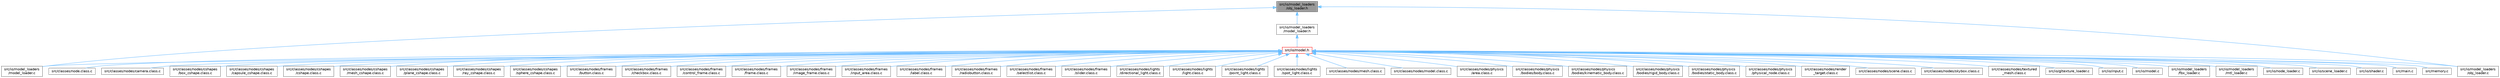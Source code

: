 digraph "src/io/model_loaders/obj_loader.h"
{
 // LATEX_PDF_SIZE
  bgcolor="transparent";
  edge [fontname=Helvetica,fontsize=10,labelfontname=Helvetica,labelfontsize=10];
  node [fontname=Helvetica,fontsize=10,shape=box,height=0.2,width=0.4];
  Node1 [id="Node000001",label="src/io/model_loaders\l/obj_loader.h",height=0.2,width=0.4,color="gray40", fillcolor="grey60", style="filled", fontcolor="black",tooltip=" "];
  Node1 -> Node2 [id="edge52_Node000001_Node000002",dir="back",color="steelblue1",style="solid",tooltip=" "];
  Node2 [id="Node000002",label="src/io/model_loaders\l/model_loader.c",height=0.2,width=0.4,color="grey40", fillcolor="white", style="filled",URL="$model__loader_8c.html",tooltip=" "];
  Node1 -> Node3 [id="edge53_Node000001_Node000003",dir="back",color="steelblue1",style="solid",tooltip=" "];
  Node3 [id="Node000003",label="src/io/model_loaders\l/model_loader.h",height=0.2,width=0.4,color="grey40", fillcolor="white", style="filled",URL="$model__loader_8h.html",tooltip="Header file for model loading functions."];
  Node3 -> Node4 [id="edge54_Node000003_Node000004",dir="back",color="steelblue1",style="solid",tooltip=" "];
  Node4 [id="Node000004",label="src/io/model.h",height=0.2,width=0.4,color="red", fillcolor="#FFF0F0", style="filled",URL="$model_8h.html",tooltip="Defines structures and functions for handling 3D models and their properties."];
  Node4 -> Node5 [id="edge55_Node000004_Node000005",dir="back",color="steelblue1",style="solid",tooltip=" "];
  Node5 [id="Node000005",label="src/classes/node.class.c",height=0.2,width=0.4,color="grey40", fillcolor="white", style="filled",URL="$node_8class_8c.html",tooltip="Implementation of the node class for the ProjetSDLOpenGLL2 project."];
  Node4 -> Node6 [id="edge56_Node000004_Node000006",dir="back",color="steelblue1",style="solid",tooltip=" "];
  Node6 [id="Node000006",label="src/classes/nodes/camera.class.c",height=0.2,width=0.4,color="grey40", fillcolor="white", style="filled",URL="$camera_8class_8c.html",tooltip="This file contains the implementation of the Camera class."];
  Node4 -> Node7 [id="edge57_Node000004_Node000007",dir="back",color="steelblue1",style="solid",tooltip=" "];
  Node7 [id="Node000007",label="src/classes/nodes/cshapes\l/box_cshape.class.c",height=0.2,width=0.4,color="grey40", fillcolor="white", style="filled",URL="$box__cshape_8class_8c.html",tooltip="This source file defines the BoxCShape class and its associated methods."];
  Node4 -> Node8 [id="edge58_Node000004_Node000008",dir="back",color="steelblue1",style="solid",tooltip=" "];
  Node8 [id="Node000008",label="src/classes/nodes/cshapes\l/capsule_cshape.class.c",height=0.2,width=0.4,color="grey40", fillcolor="white", style="filled",URL="$capsule__cshape_8class_8c.html",tooltip="This file defines the implementation of the capsule shape class."];
  Node4 -> Node9 [id="edge59_Node000004_Node000009",dir="back",color="steelblue1",style="solid",tooltip=" "];
  Node9 [id="Node000009",label="src/classes/nodes/cshapes\l/cshape.class.c",height=0.2,width=0.4,color="grey40", fillcolor="white", style="filled",URL="$cshape_8class_8c.html",tooltip="This file defines the implementation of various CShape classes."];
  Node4 -> Node10 [id="edge60_Node000004_Node000010",dir="back",color="steelblue1",style="solid",tooltip=" "];
  Node10 [id="Node000010",label="src/classes/nodes/cshapes\l/mesh_cshape.class.c",height=0.2,width=0.4,color="grey40", fillcolor="white", style="filled",URL="$mesh__cshape_8class_8c.html",tooltip="This file defines the implementation of mesh shapes for the project."];
  Node4 -> Node11 [id="edge61_Node000004_Node000011",dir="back",color="steelblue1",style="solid",tooltip=" "];
  Node11 [id="Node000011",label="src/classes/nodes/cshapes\l/plane_cshape.class.c",height=0.2,width=0.4,color="grey40", fillcolor="white", style="filled",URL="$plane__cshape_8class_8c.html",tooltip="This file defines the implementation of a plane shape class."];
  Node4 -> Node12 [id="edge62_Node000004_Node000012",dir="back",color="steelblue1",style="solid",tooltip=" "];
  Node12 [id="Node000012",label="src/classes/nodes/cshapes\l/ray_cshape.class.c",height=0.2,width=0.4,color="grey40", fillcolor="white", style="filled",URL="$ray__cshape_8class_8c.html",tooltip="This file defines the implementation of ray-casting shapes."];
  Node4 -> Node13 [id="edge63_Node000004_Node000013",dir="back",color="steelblue1",style="solid",tooltip=" "];
  Node13 [id="Node000013",label="src/classes/nodes/cshapes\l/sphere_cshape.class.c",height=0.2,width=0.4,color="grey40", fillcolor="white", style="filled",URL="$sphere__cshape_8class_8c.html",tooltip="This file contains the implementation of the SphereCShape class."];
  Node4 -> Node14 [id="edge64_Node000004_Node000014",dir="back",color="steelblue1",style="solid",tooltip=" "];
  Node14 [id="Node000014",label="src/classes/nodes/frames\l/button.class.c",height=0.2,width=0.4,color="grey40", fillcolor="white", style="filled",URL="$button_8class_8c.html",tooltip="This file defines the Button class and its associated methods."];
  Node4 -> Node15 [id="edge65_Node000004_Node000015",dir="back",color="steelblue1",style="solid",tooltip=" "];
  Node15 [id="Node000015",label="src/classes/nodes/frames\l/checkbox.class.c",height=0.2,width=0.4,color="grey40", fillcolor="white", style="filled",URL="$checkbox_8class_8c.html",tooltip="Implementation of the Checkbox class for the GUI framework."];
  Node4 -> Node16 [id="edge66_Node000004_Node000016",dir="back",color="steelblue1",style="solid",tooltip=" "];
  Node16 [id="Node000016",label="src/classes/nodes/frames\l/control_frame.class.c",height=0.2,width=0.4,color="grey40", fillcolor="white", style="filled",URL="$control__frame_8class_8c.html",tooltip="This file defines the implementation of the control frame class."];
  Node4 -> Node17 [id="edge67_Node000004_Node000017",dir="back",color="steelblue1",style="solid",tooltip=" "];
  Node17 [id="Node000017",label="src/classes/nodes/frames\l/frame.class.c",height=0.2,width=0.4,color="grey40", fillcolor="white", style="filled",URL="$frame_8class_8c.html",tooltip="This file defines the implementation of frame-related functionalities."];
  Node4 -> Node18 [id="edge68_Node000004_Node000018",dir="back",color="steelblue1",style="solid",tooltip=" "];
  Node18 [id="Node000018",label="src/classes/nodes/frames\l/image_frame.class.c",height=0.2,width=0.4,color="grey40", fillcolor="white", style="filled",URL="$image__frame_8class_8c.html",tooltip="This file contains the implementation of the ImageFrame class."];
  Node4 -> Node19 [id="edge69_Node000004_Node000019",dir="back",color="steelblue1",style="solid",tooltip=" "];
  Node19 [id="Node000019",label="src/classes/nodes/frames\l/input_area.class.c",height=0.2,width=0.4,color="grey40", fillcolor="white", style="filled",URL="$input__area_8class_8c.html",tooltip="This file defines the InputArea class and its associated methods."];
  Node4 -> Node20 [id="edge70_Node000004_Node000020",dir="back",color="steelblue1",style="solid",tooltip=" "];
  Node20 [id="Node000020",label="src/classes/nodes/frames\l/label.class.c",height=0.2,width=0.4,color="grey40", fillcolor="white", style="filled",URL="$label_8class_8c.html",tooltip="This file defines the Label class and its associated functions."];
  Node4 -> Node21 [id="edge71_Node000004_Node000021",dir="back",color="steelblue1",style="solid",tooltip=" "];
  Node21 [id="Node000021",label="src/classes/nodes/frames\l/radiobutton.class.c",height=0.2,width=0.4,color="grey40", fillcolor="white", style="filled",URL="$radiobutton_8class_8c.html",tooltip="Implementation of the RadioButton class."];
  Node4 -> Node22 [id="edge72_Node000004_Node000022",dir="back",color="steelblue1",style="solid",tooltip=" "];
  Node22 [id="Node000022",label="src/classes/nodes/frames\l/selectlist.class.c",height=0.2,width=0.4,color="grey40", fillcolor="white", style="filled",URL="$selectlist_8class_8c.html",tooltip="This file implements the functionality for a selectable list frame in the application."];
  Node4 -> Node23 [id="edge73_Node000004_Node000023",dir="back",color="steelblue1",style="solid",tooltip=" "];
  Node23 [id="Node000023",label="src/classes/nodes/frames\l/slider.class.c",height=0.2,width=0.4,color="grey40", fillcolor="white", style="filled",URL="$slider_8class_8c.html",tooltip=" "];
  Node4 -> Node24 [id="edge74_Node000004_Node000024",dir="back",color="steelblue1",style="solid",tooltip=" "];
  Node24 [id="Node000024",label="src/classes/nodes/lights\l/directional_light.class.c",height=0.2,width=0.4,color="grey40", fillcolor="white", style="filled",URL="$directional__light_8class_8c.html",tooltip="This file contains the implementation of the directional light class."];
  Node4 -> Node25 [id="edge75_Node000004_Node000025",dir="back",color="steelblue1",style="solid",tooltip=" "];
  Node25 [id="Node000025",label="src/classes/nodes/lights\l/light.class.c",height=0.2,width=0.4,color="grey40", fillcolor="white", style="filled",URL="$light_8class_8c.html",tooltip="This file contains the implementation of the light class for the project."];
  Node4 -> Node26 [id="edge76_Node000004_Node000026",dir="back",color="steelblue1",style="solid",tooltip=" "];
  Node26 [id="Node000026",label="src/classes/nodes/lights\l/point_light.class.c",height=0.2,width=0.4,color="grey40", fillcolor="white", style="filled",URL="$point__light_8class_8c.html",tooltip="This file contains the implementation of the PointLight class."];
  Node4 -> Node27 [id="edge77_Node000004_Node000027",dir="back",color="steelblue1",style="solid",tooltip=" "];
  Node27 [id="Node000027",label="src/classes/nodes/lights\l/spot_light.class.c",height=0.2,width=0.4,color="grey40", fillcolor="white", style="filled",URL="$spot__light_8class_8c.html",tooltip="This file contains the implementation of the SpotLight class."];
  Node4 -> Node28 [id="edge78_Node000004_Node000028",dir="back",color="steelblue1",style="solid",tooltip=" "];
  Node28 [id="Node000028",label="src/classes/nodes/mesh.class.c",height=0.2,width=0.4,color="grey40", fillcolor="white", style="filled",URL="$mesh_8class_8c.html",tooltip="This file defines the implementation of the Mesh class."];
  Node4 -> Node29 [id="edge79_Node000004_Node000029",dir="back",color="steelblue1",style="solid",tooltip=" "];
  Node29 [id="Node000029",label="src/classes/nodes/model.class.c",height=0.2,width=0.4,color="grey40", fillcolor="white", style="filled",URL="$model_8class_8c.html",tooltip="This file contains the implementation of the model class."];
  Node4 -> Node30 [id="edge80_Node000004_Node000030",dir="back",color="steelblue1",style="solid",tooltip=" "];
  Node30 [id="Node000030",label="src/classes/nodes/physics\l/area.class.c",height=0.2,width=0.4,color="grey40", fillcolor="white", style="filled",URL="$area_8class_8c.html",tooltip="This file handles the physics area nodes in the project."];
  Node4 -> Node31 [id="edge81_Node000004_Node000031",dir="back",color="steelblue1",style="solid",tooltip=" "];
  Node31 [id="Node000031",label="src/classes/nodes/physics\l/bodies/body.class.c",height=0.2,width=0.4,color="grey40", fillcolor="white", style="filled",URL="$body_8class_8c.html",tooltip="This file defines the body class for the physics engine."];
  Node4 -> Node32 [id="edge82_Node000004_Node000032",dir="back",color="steelblue1",style="solid",tooltip=" "];
  Node32 [id="Node000032",label="src/classes/nodes/physics\l/bodies/kinematic_body.class.c",height=0.2,width=0.4,color="grey40", fillcolor="white", style="filled",URL="$kinematic__body_8class_8c.html",tooltip="This file defines the implementation of kinematic bodies for the physics engine."];
  Node4 -> Node33 [id="edge83_Node000004_Node000033",dir="back",color="steelblue1",style="solid",tooltip=" "];
  Node33 [id="Node000033",label="src/classes/nodes/physics\l/bodies/rigid_body.class.c",height=0.2,width=0.4,color="grey40", fillcolor="white", style="filled",URL="$rigid__body_8class_8c.html",tooltip="This source file defines the implementation of rigid body physics for the project."];
  Node4 -> Node34 [id="edge84_Node000004_Node000034",dir="back",color="steelblue1",style="solid",tooltip=" "];
  Node34 [id="Node000034",label="src/classes/nodes/physics\l/bodies/static_body.class.c",height=0.2,width=0.4,color="grey40", fillcolor="white", style="filled",URL="$static__body_8class_8c.html",tooltip="This file defines the implementation of static bodies in the physics engine."];
  Node4 -> Node35 [id="edge85_Node000004_Node000035",dir="back",color="steelblue1",style="solid",tooltip=" "];
  Node35 [id="Node000035",label="src/classes/nodes/physics\l/physical_node.class.c",height=0.2,width=0.4,color="grey40", fillcolor="white", style="filled",URL="$physical__node_8class_8c.html",tooltip="This file contains the implementation of the PhysicalNode class."];
  Node4 -> Node36 [id="edge86_Node000004_Node000036",dir="back",color="steelblue1",style="solid",tooltip=" "];
  Node36 [id="Node000036",label="src/classes/nodes/render\l_target.class.c",height=0.2,width=0.4,color="grey40", fillcolor="white", style="filled",URL="$render__target_8class_8c.html",tooltip="Framebuffer class implementation."];
  Node4 -> Node37 [id="edge87_Node000004_Node000037",dir="back",color="steelblue1",style="solid",tooltip=" "];
  Node37 [id="Node000037",label="src/classes/nodes/scene.class.c",height=0.2,width=0.4,color="grey40", fillcolor="white", style="filled",URL="$scene_8class_8c.html",tooltip="This file contains the implementation of the scene class."];
  Node4 -> Node38 [id="edge88_Node000004_Node000038",dir="back",color="steelblue1",style="solid",tooltip=" "];
  Node38 [id="Node000038",label="src/classes/nodes/skybox.class.c",height=0.2,width=0.4,color="grey40", fillcolor="white", style="filled",URL="$skybox_8class_8c.html",tooltip="This file contains the implementation of the Skybox class."];
  Node4 -> Node39 [id="edge89_Node000004_Node000039",dir="back",color="steelblue1",style="solid",tooltip=" "];
  Node39 [id="Node000039",label="src/classes/nodes/textured\l_mesh.class.c",height=0.2,width=0.4,color="grey40", fillcolor="white", style="filled",URL="$textured__mesh_8class_8c.html",tooltip="This file contains the implementation of the TexturedMesh class."];
  Node4 -> Node40 [id="edge90_Node000004_Node000040",dir="back",color="steelblue1",style="solid",tooltip=" "];
  Node40 [id="Node000040",label="src/io/gltexture_loader.c",height=0.2,width=0.4,color="grey40", fillcolor="white", style="filled",URL="$gltexture__loader_8c.html",tooltip=" "];
  Node4 -> Node41 [id="edge91_Node000004_Node000041",dir="back",color="steelblue1",style="solid",tooltip=" "];
  Node41 [id="Node000041",label="src/io/input.c",height=0.2,width=0.4,color="grey40", fillcolor="white", style="filled",URL="$input_8c.html",tooltip=" "];
  Node4 -> Node42 [id="edge92_Node000004_Node000042",dir="back",color="steelblue1",style="solid",tooltip=" "];
  Node42 [id="Node000042",label="src/io/model.c",height=0.2,width=0.4,color="grey40", fillcolor="white", style="filled",URL="$model_8c.html",tooltip=" "];
  Node4 -> Node43 [id="edge93_Node000004_Node000043",dir="back",color="steelblue1",style="solid",tooltip=" "];
  Node43 [id="Node000043",label="src/io/model_loaders\l/fbx_loader.c",height=0.2,width=0.4,color="grey40", fillcolor="white", style="filled",URL="$fbx__loader_8c.html",tooltip=" "];
  Node4 -> Node2 [id="edge94_Node000004_Node000002",dir="back",color="steelblue1",style="solid",tooltip=" "];
  Node4 -> Node44 [id="edge95_Node000004_Node000044",dir="back",color="steelblue1",style="solid",tooltip=" "];
  Node44 [id="Node000044",label="src/io/model_loaders\l/mtl_loader.c",height=0.2,width=0.4,color="grey40", fillcolor="white", style="filled",URL="$mtl__loader_8c.html",tooltip=" "];
  Node4 -> Node45 [id="edge96_Node000004_Node000045",dir="back",color="steelblue1",style="solid",tooltip=" "];
  Node45 [id="Node000045",label="src/io/model_loaders\l/obj_loader.c",height=0.2,width=0.4,color="grey40", fillcolor="white", style="filled",URL="$obj__loader_8c.html",tooltip=" "];
  Node4 -> Node46 [id="edge97_Node000004_Node000046",dir="back",color="steelblue1",style="solid",tooltip=" "];
  Node46 [id="Node000046",label="src/io/node_loader.c",height=0.2,width=0.4,color="grey40", fillcolor="white", style="filled",URL="$node__loader_8c.html",tooltip=" "];
  Node4 -> Node47 [id="edge98_Node000004_Node000047",dir="back",color="steelblue1",style="solid",tooltip=" "];
  Node47 [id="Node000047",label="src/io/scene_loader.c",height=0.2,width=0.4,color="grey40", fillcolor="white", style="filled",URL="$scene__loader_8c.html",tooltip=" "];
  Node4 -> Node48 [id="edge99_Node000004_Node000048",dir="back",color="steelblue1",style="solid",tooltip=" "];
  Node48 [id="Node000048",label="src/io/shader.c",height=0.2,width=0.4,color="grey40", fillcolor="white", style="filled",URL="$shader_8c.html",tooltip=" "];
  Node4 -> Node49 [id="edge100_Node000004_Node000049",dir="back",color="steelblue1",style="solid",tooltip=" "];
  Node49 [id="Node000049",label="src/main.c",height=0.2,width=0.4,color="grey40", fillcolor="white", style="filled",URL="$main_8c.html",tooltip=" "];
  Node4 -> Node50 [id="edge101_Node000004_Node000050",dir="back",color="steelblue1",style="solid",tooltip=" "];
  Node50 [id="Node000050",label="src/memory.c",height=0.2,width=0.4,color="grey40", fillcolor="white", style="filled",URL="$memory_8c.html",tooltip=" "];
  Node1 -> Node45 [id="edge102_Node000001_Node000045",dir="back",color="steelblue1",style="solid",tooltip=" "];
}
